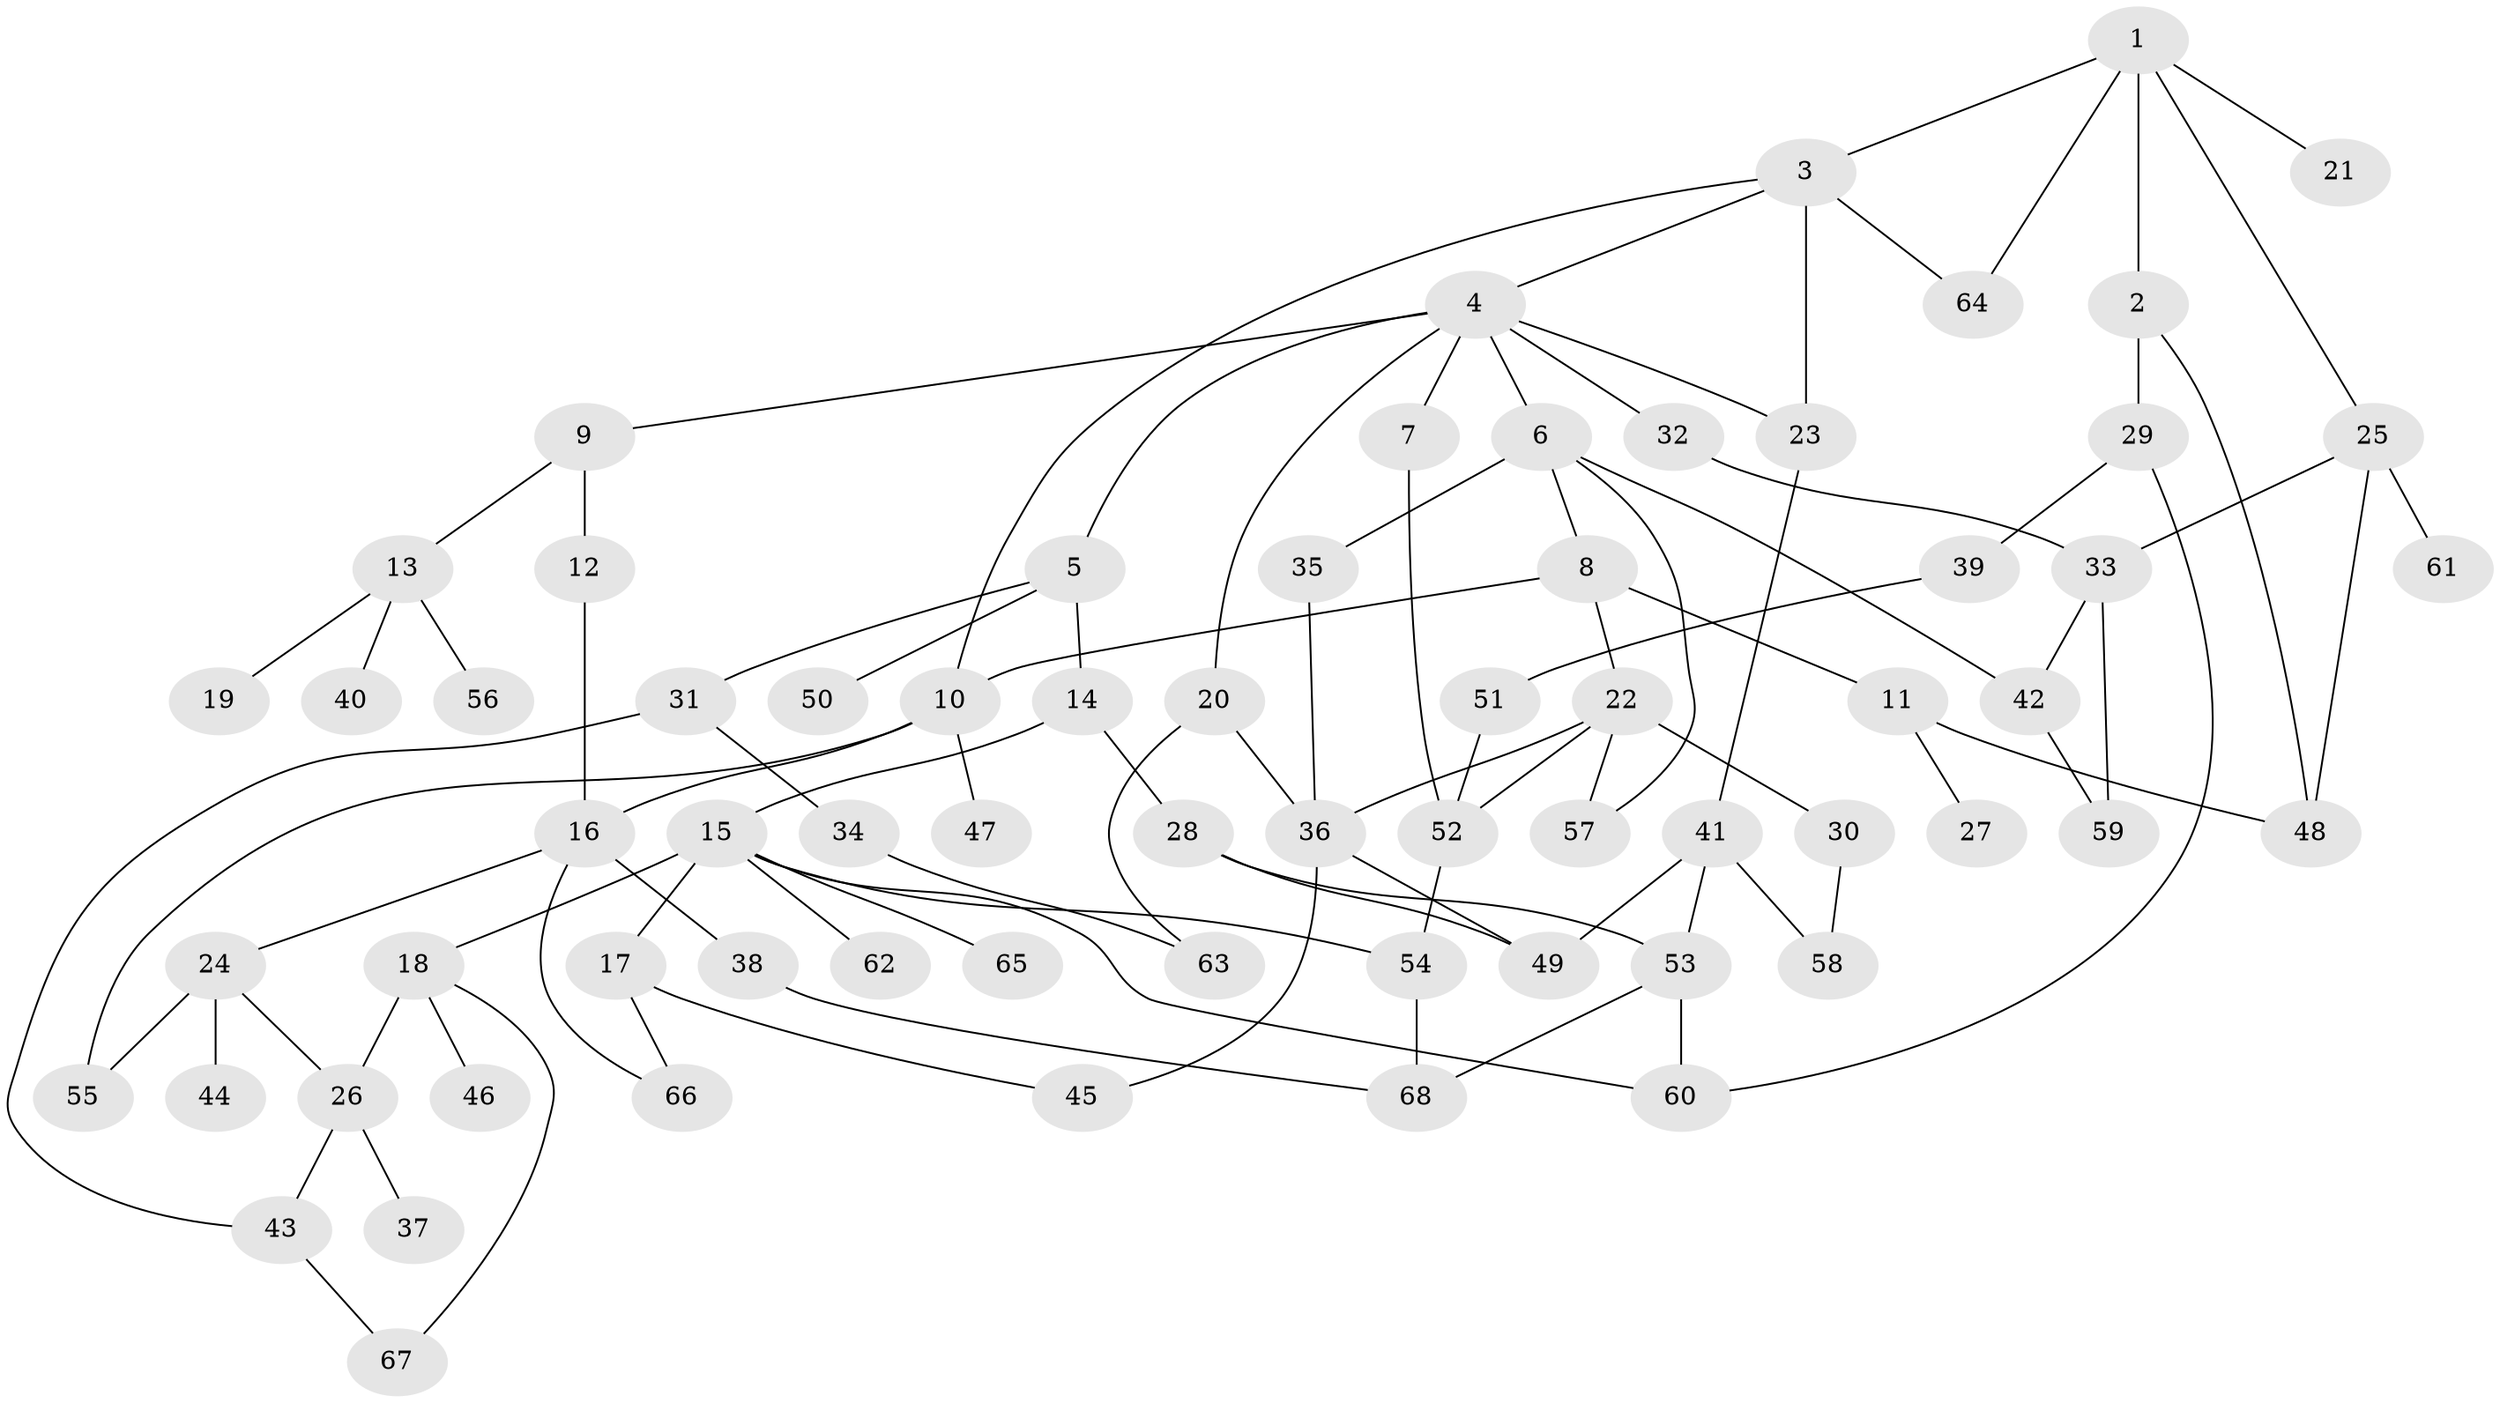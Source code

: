// Generated by graph-tools (version 1.1) at 2025/13/03/09/25 04:13:38]
// undirected, 68 vertices, 97 edges
graph export_dot {
graph [start="1"]
  node [color=gray90,style=filled];
  1;
  2;
  3;
  4;
  5;
  6;
  7;
  8;
  9;
  10;
  11;
  12;
  13;
  14;
  15;
  16;
  17;
  18;
  19;
  20;
  21;
  22;
  23;
  24;
  25;
  26;
  27;
  28;
  29;
  30;
  31;
  32;
  33;
  34;
  35;
  36;
  37;
  38;
  39;
  40;
  41;
  42;
  43;
  44;
  45;
  46;
  47;
  48;
  49;
  50;
  51;
  52;
  53;
  54;
  55;
  56;
  57;
  58;
  59;
  60;
  61;
  62;
  63;
  64;
  65;
  66;
  67;
  68;
  1 -- 2;
  1 -- 3;
  1 -- 21;
  1 -- 25;
  1 -- 64;
  2 -- 29;
  2 -- 48;
  3 -- 4;
  3 -- 23;
  3 -- 64;
  3 -- 10;
  4 -- 5;
  4 -- 6;
  4 -- 7;
  4 -- 9;
  4 -- 20;
  4 -- 32;
  4 -- 23;
  5 -- 14;
  5 -- 31;
  5 -- 50;
  6 -- 8;
  6 -- 35;
  6 -- 57;
  6 -- 42;
  7 -- 52;
  8 -- 10;
  8 -- 11;
  8 -- 22;
  9 -- 12;
  9 -- 13;
  10 -- 16;
  10 -- 47;
  10 -- 55;
  11 -- 27;
  11 -- 48;
  12 -- 16;
  13 -- 19;
  13 -- 40;
  13 -- 56;
  14 -- 15;
  14 -- 28;
  15 -- 17;
  15 -- 18;
  15 -- 62;
  15 -- 65;
  15 -- 60;
  15 -- 54;
  16 -- 24;
  16 -- 38;
  16 -- 66;
  17 -- 45;
  17 -- 66;
  18 -- 26;
  18 -- 46;
  18 -- 67;
  20 -- 36;
  20 -- 63;
  22 -- 30;
  22 -- 52;
  22 -- 57;
  22 -- 36;
  23 -- 41;
  24 -- 44;
  24 -- 55;
  24 -- 26;
  25 -- 61;
  25 -- 48;
  25 -- 33;
  26 -- 37;
  26 -- 43;
  28 -- 53;
  28 -- 49;
  29 -- 39;
  29 -- 60;
  30 -- 58;
  31 -- 34;
  31 -- 43;
  32 -- 33;
  33 -- 42;
  33 -- 59;
  34 -- 63;
  35 -- 36;
  36 -- 49;
  36 -- 45;
  38 -- 68;
  39 -- 51;
  41 -- 58;
  41 -- 49;
  41 -- 53;
  42 -- 59;
  43 -- 67;
  51 -- 52;
  52 -- 54;
  53 -- 60;
  53 -- 68;
  54 -- 68;
}
